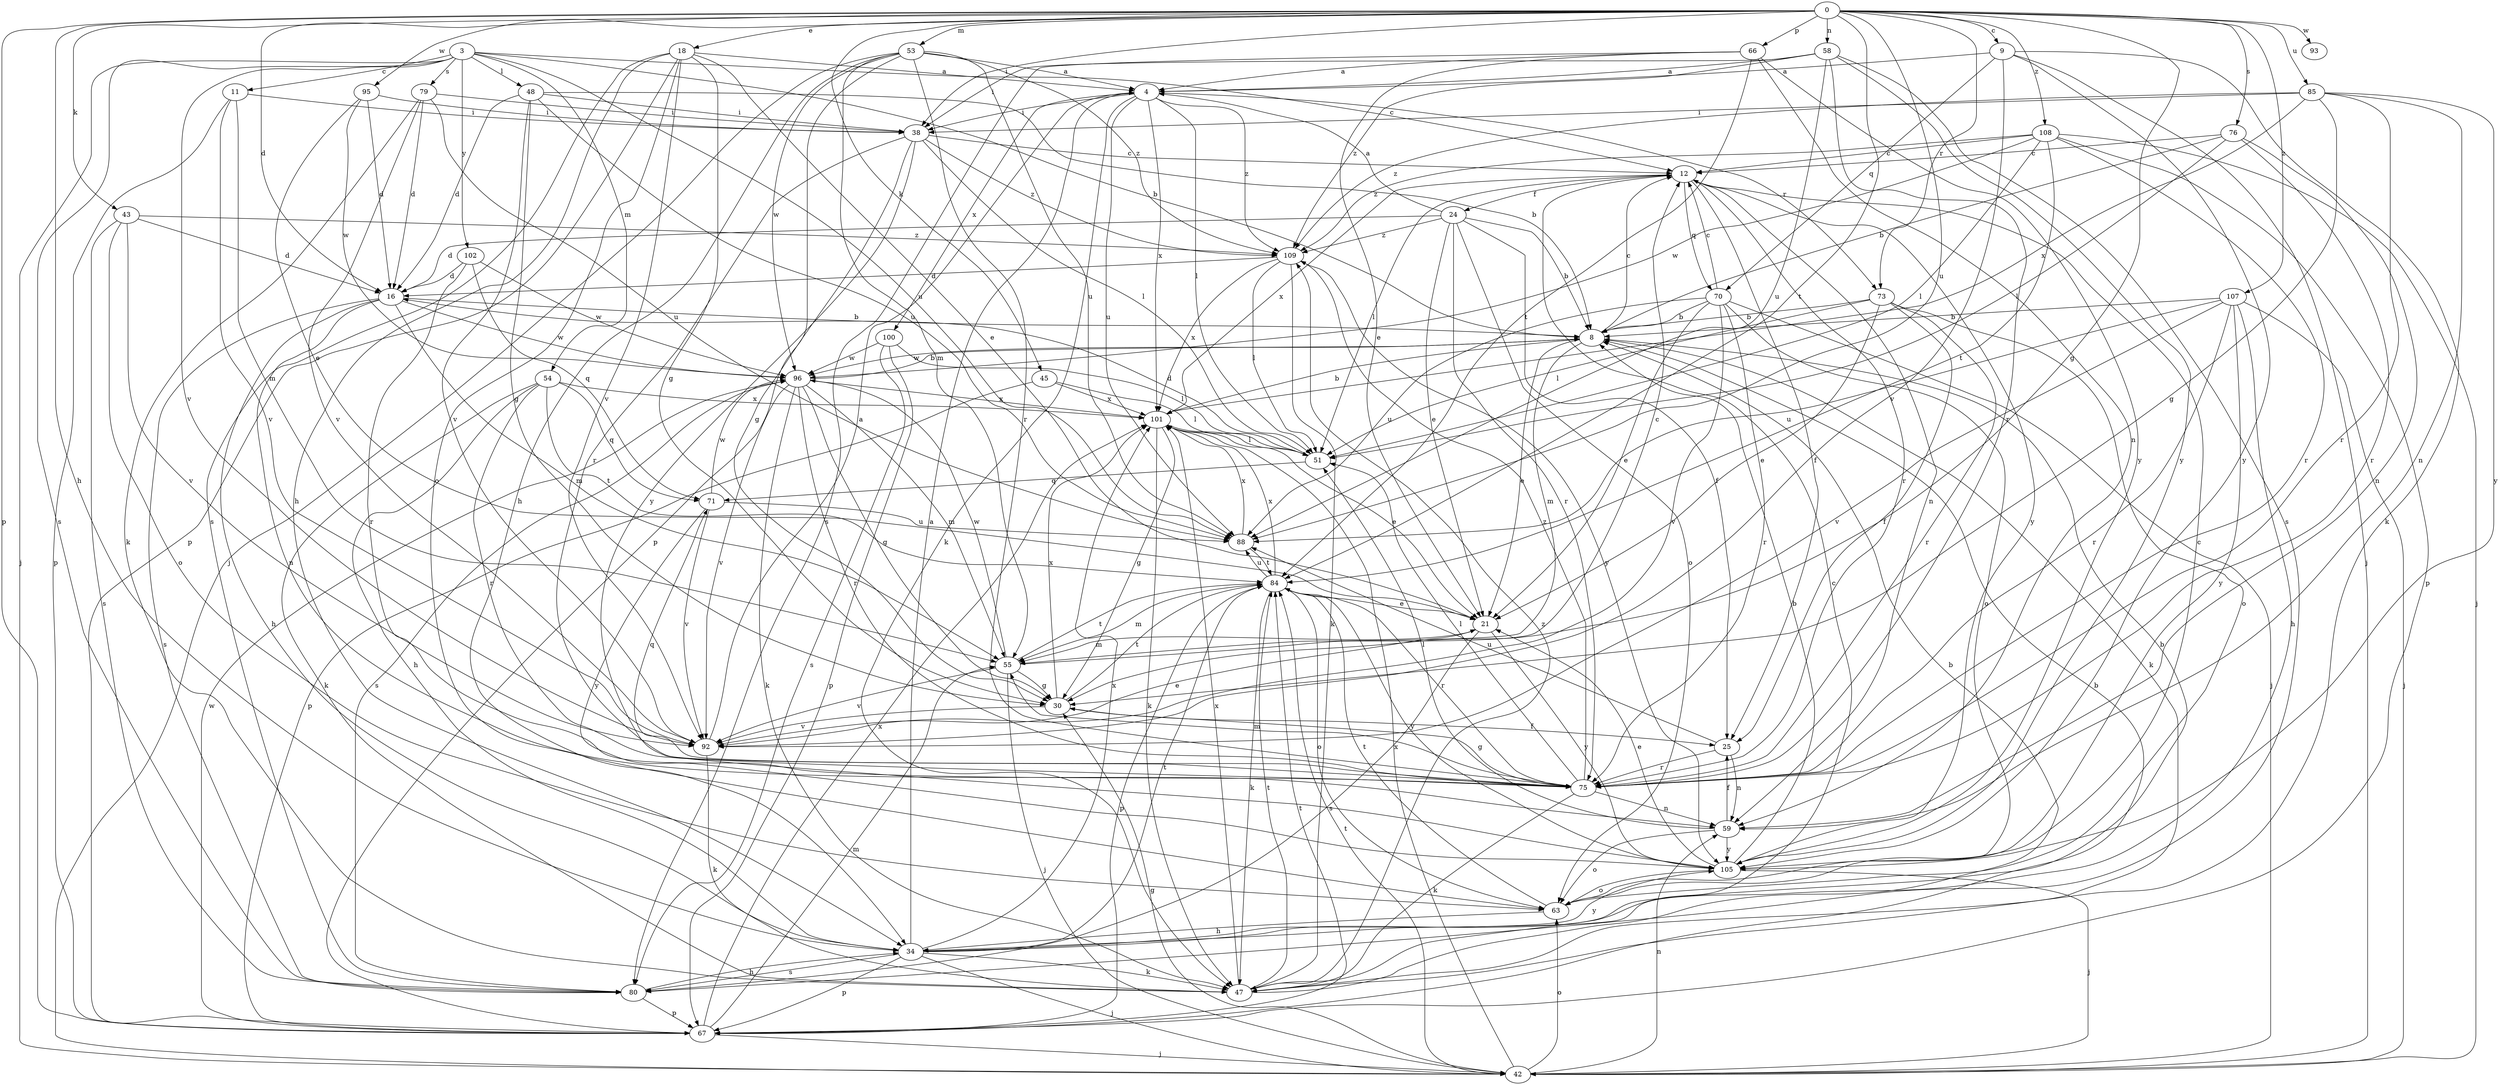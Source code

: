 strict digraph  {
0;
3;
4;
8;
9;
11;
12;
16;
18;
21;
24;
25;
30;
34;
38;
42;
43;
45;
47;
48;
51;
53;
54;
55;
58;
59;
63;
66;
67;
70;
71;
73;
75;
76;
79;
80;
84;
85;
88;
92;
93;
95;
96;
100;
101;
102;
105;
107;
108;
109;
0 -> 9  [label=c];
0 -> 16  [label=d];
0 -> 18  [label=e];
0 -> 30  [label=g];
0 -> 34  [label=h];
0 -> 38  [label=i];
0 -> 43  [label=k];
0 -> 45  [label=k];
0 -> 53  [label=m];
0 -> 58  [label=n];
0 -> 66  [label=p];
0 -> 67  [label=p];
0 -> 73  [label=r];
0 -> 76  [label=s];
0 -> 84  [label=t];
0 -> 85  [label=u];
0 -> 88  [label=u];
0 -> 93  [label=w];
0 -> 95  [label=w];
0 -> 107  [label=z];
0 -> 108  [label=z];
3 -> 8  [label=b];
3 -> 11  [label=c];
3 -> 12  [label=c];
3 -> 42  [label=j];
3 -> 48  [label=l];
3 -> 54  [label=m];
3 -> 79  [label=s];
3 -> 80  [label=s];
3 -> 88  [label=u];
3 -> 92  [label=v];
3 -> 102  [label=y];
4 -> 38  [label=i];
4 -> 47  [label=k];
4 -> 51  [label=l];
4 -> 73  [label=r];
4 -> 88  [label=u];
4 -> 100  [label=x];
4 -> 101  [label=x];
4 -> 109  [label=z];
8 -> 12  [label=c];
8 -> 21  [label=e];
8 -> 47  [label=k];
8 -> 55  [label=m];
8 -> 96  [label=w];
9 -> 4  [label=a];
9 -> 42  [label=j];
9 -> 47  [label=k];
9 -> 70  [label=q];
9 -> 92  [label=v];
9 -> 105  [label=y];
11 -> 38  [label=i];
11 -> 55  [label=m];
11 -> 67  [label=p];
11 -> 92  [label=v];
12 -> 24  [label=f];
12 -> 25  [label=f];
12 -> 51  [label=l];
12 -> 59  [label=n];
12 -> 70  [label=q];
12 -> 75  [label=r];
12 -> 101  [label=x];
12 -> 105  [label=y];
16 -> 8  [label=b];
16 -> 34  [label=h];
16 -> 55  [label=m];
16 -> 59  [label=n];
16 -> 80  [label=s];
16 -> 96  [label=w];
18 -> 4  [label=a];
18 -> 21  [label=e];
18 -> 30  [label=g];
18 -> 34  [label=h];
18 -> 63  [label=o];
18 -> 67  [label=p];
18 -> 80  [label=s];
18 -> 92  [label=v];
21 -> 55  [label=m];
21 -> 80  [label=s];
21 -> 105  [label=y];
24 -> 4  [label=a];
24 -> 8  [label=b];
24 -> 16  [label=d];
24 -> 21  [label=e];
24 -> 25  [label=f];
24 -> 63  [label=o];
24 -> 75  [label=r];
24 -> 109  [label=z];
25 -> 59  [label=n];
25 -> 75  [label=r];
25 -> 88  [label=u];
30 -> 25  [label=f];
30 -> 84  [label=t];
30 -> 92  [label=v];
30 -> 101  [label=x];
34 -> 4  [label=a];
34 -> 8  [label=b];
34 -> 42  [label=j];
34 -> 47  [label=k];
34 -> 67  [label=p];
34 -> 80  [label=s];
34 -> 84  [label=t];
34 -> 101  [label=x];
34 -> 105  [label=y];
38 -> 12  [label=c];
38 -> 30  [label=g];
38 -> 51  [label=l];
38 -> 75  [label=r];
38 -> 105  [label=y];
38 -> 109  [label=z];
42 -> 30  [label=g];
42 -> 59  [label=n];
42 -> 63  [label=o];
42 -> 84  [label=t];
42 -> 101  [label=x];
43 -> 16  [label=d];
43 -> 63  [label=o];
43 -> 80  [label=s];
43 -> 92  [label=v];
43 -> 109  [label=z];
45 -> 51  [label=l];
45 -> 67  [label=p];
45 -> 101  [label=x];
47 -> 8  [label=b];
47 -> 12  [label=c];
47 -> 84  [label=t];
47 -> 101  [label=x];
47 -> 109  [label=z];
48 -> 8  [label=b];
48 -> 16  [label=d];
48 -> 30  [label=g];
48 -> 38  [label=i];
48 -> 88  [label=u];
48 -> 92  [label=v];
51 -> 16  [label=d];
51 -> 71  [label=q];
53 -> 4  [label=a];
53 -> 34  [label=h];
53 -> 42  [label=j];
53 -> 55  [label=m];
53 -> 67  [label=p];
53 -> 75  [label=r];
53 -> 88  [label=u];
53 -> 96  [label=w];
53 -> 109  [label=z];
54 -> 34  [label=h];
54 -> 47  [label=k];
54 -> 71  [label=q];
54 -> 75  [label=r];
54 -> 84  [label=t];
54 -> 101  [label=x];
55 -> 12  [label=c];
55 -> 30  [label=g];
55 -> 42  [label=j];
55 -> 84  [label=t];
55 -> 92  [label=v];
55 -> 96  [label=w];
58 -> 4  [label=a];
58 -> 38  [label=i];
58 -> 75  [label=r];
58 -> 80  [label=s];
58 -> 88  [label=u];
58 -> 105  [label=y];
58 -> 109  [label=z];
59 -> 25  [label=f];
59 -> 51  [label=l];
59 -> 63  [label=o];
59 -> 105  [label=y];
63 -> 12  [label=c];
63 -> 34  [label=h];
63 -> 84  [label=t];
66 -> 4  [label=a];
66 -> 21  [label=e];
66 -> 59  [label=n];
66 -> 80  [label=s];
66 -> 84  [label=t];
66 -> 105  [label=y];
67 -> 8  [label=b];
67 -> 42  [label=j];
67 -> 55  [label=m];
67 -> 84  [label=t];
67 -> 96  [label=w];
67 -> 101  [label=x];
70 -> 8  [label=b];
70 -> 12  [label=c];
70 -> 21  [label=e];
70 -> 42  [label=j];
70 -> 63  [label=o];
70 -> 75  [label=r];
70 -> 88  [label=u];
70 -> 92  [label=v];
71 -> 88  [label=u];
71 -> 92  [label=v];
71 -> 96  [label=w];
71 -> 105  [label=y];
73 -> 8  [label=b];
73 -> 21  [label=e];
73 -> 25  [label=f];
73 -> 51  [label=l];
73 -> 63  [label=o];
73 -> 75  [label=r];
75 -> 30  [label=g];
75 -> 47  [label=k];
75 -> 51  [label=l];
75 -> 55  [label=m];
75 -> 59  [label=n];
75 -> 71  [label=q];
75 -> 109  [label=z];
76 -> 8  [label=b];
76 -> 12  [label=c];
76 -> 51  [label=l];
76 -> 59  [label=n];
76 -> 75  [label=r];
79 -> 16  [label=d];
79 -> 38  [label=i];
79 -> 47  [label=k];
79 -> 88  [label=u];
79 -> 92  [label=v];
80 -> 34  [label=h];
80 -> 67  [label=p];
84 -> 21  [label=e];
84 -> 47  [label=k];
84 -> 55  [label=m];
84 -> 63  [label=o];
84 -> 67  [label=p];
84 -> 75  [label=r];
84 -> 88  [label=u];
84 -> 101  [label=x];
84 -> 105  [label=y];
85 -> 30  [label=g];
85 -> 38  [label=i];
85 -> 59  [label=n];
85 -> 75  [label=r];
85 -> 101  [label=x];
85 -> 105  [label=y];
85 -> 109  [label=z];
88 -> 84  [label=t];
88 -> 101  [label=x];
92 -> 4  [label=a];
92 -> 21  [label=e];
92 -> 47  [label=k];
95 -> 16  [label=d];
95 -> 21  [label=e];
95 -> 38  [label=i];
95 -> 96  [label=w];
96 -> 8  [label=b];
96 -> 30  [label=g];
96 -> 47  [label=k];
96 -> 55  [label=m];
96 -> 75  [label=r];
96 -> 80  [label=s];
96 -> 92  [label=v];
96 -> 101  [label=x];
100 -> 51  [label=l];
100 -> 67  [label=p];
100 -> 80  [label=s];
100 -> 96  [label=w];
101 -> 8  [label=b];
101 -> 21  [label=e];
101 -> 30  [label=g];
101 -> 47  [label=k];
101 -> 51  [label=l];
102 -> 16  [label=d];
102 -> 71  [label=q];
102 -> 75  [label=r];
102 -> 96  [label=w];
105 -> 8  [label=b];
105 -> 21  [label=e];
105 -> 42  [label=j];
105 -> 63  [label=o];
107 -> 8  [label=b];
107 -> 34  [label=h];
107 -> 42  [label=j];
107 -> 75  [label=r];
107 -> 88  [label=u];
107 -> 92  [label=v];
107 -> 105  [label=y];
108 -> 12  [label=c];
108 -> 42  [label=j];
108 -> 51  [label=l];
108 -> 67  [label=p];
108 -> 75  [label=r];
108 -> 84  [label=t];
108 -> 96  [label=w];
108 -> 109  [label=z];
109 -> 16  [label=d];
109 -> 47  [label=k];
109 -> 51  [label=l];
109 -> 101  [label=x];
109 -> 105  [label=y];
}
